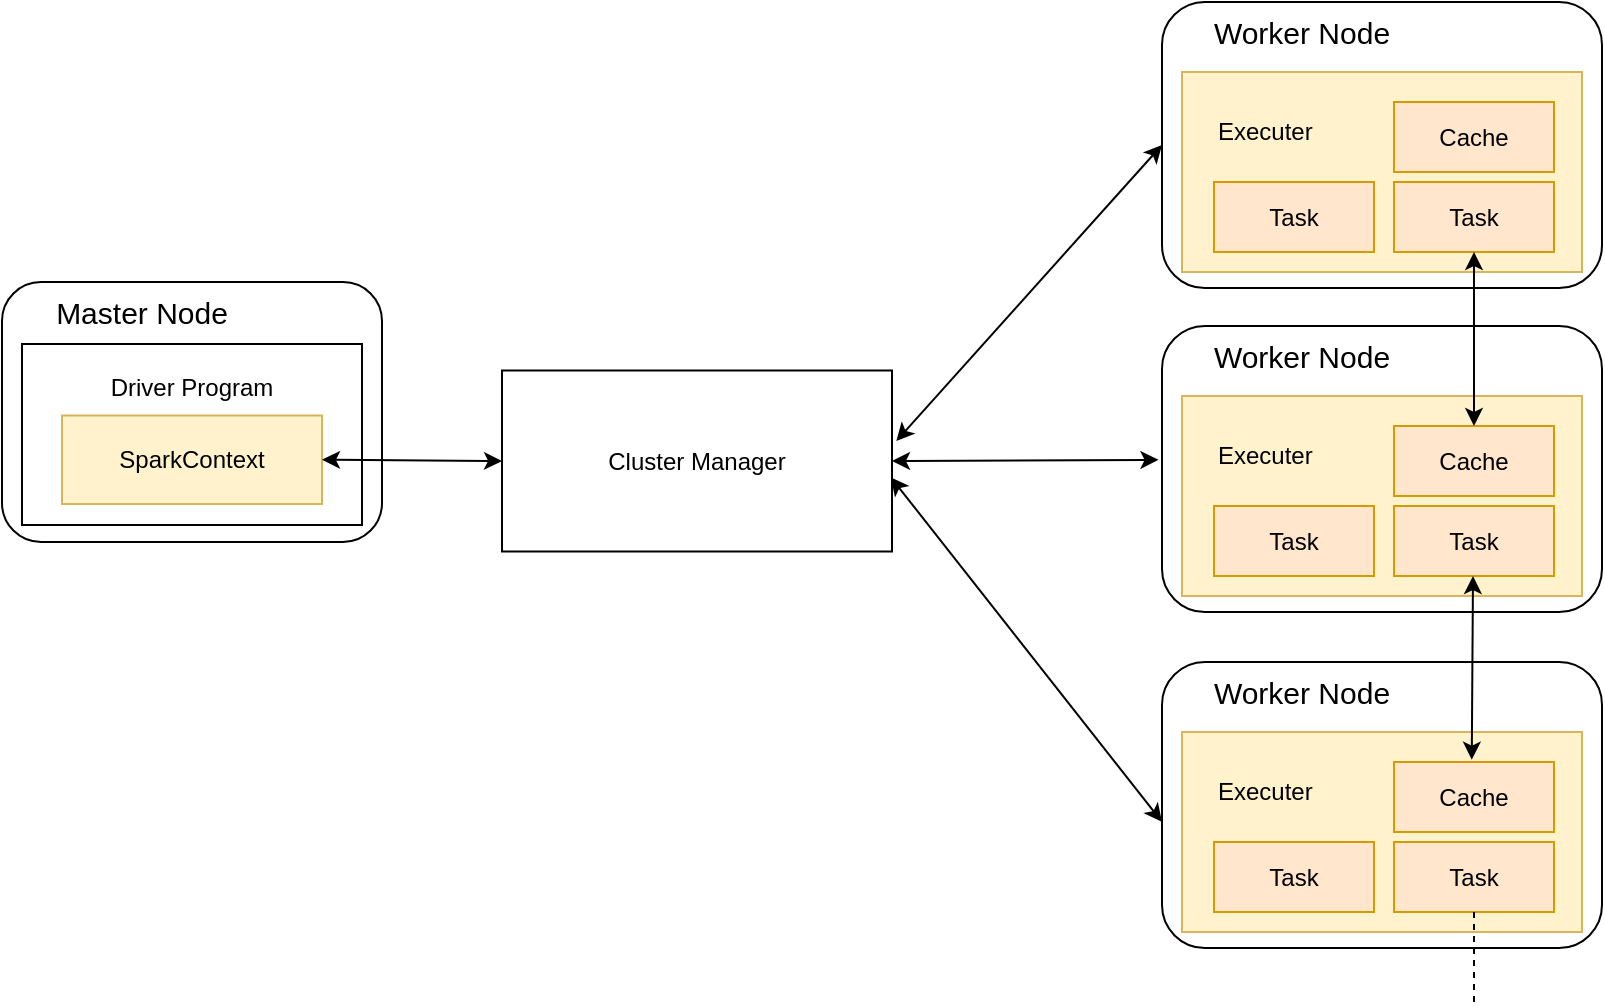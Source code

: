 <mxfile version="14.9.0" type="github">
  <diagram id="OWBz_421HDfszKowA1L1" name="Page-1">
    <mxGraphModel dx="981" dy="538" grid="1" gridSize="10" guides="1" tooltips="1" connect="1" arrows="1" fold="1" page="1" pageScale="1" pageWidth="1169" pageHeight="827" math="0" shadow="0">
      <root>
        <mxCell id="0" />
        <mxCell id="1" parent="0" />
        <mxCell id="sLByqqcnpTxG9ZY4OTXV-14" value="" style="rounded=1;whiteSpace=wrap;html=1;" vertex="1" parent="1">
          <mxGeometry x="140" y="320" width="190" height="130" as="geometry" />
        </mxCell>
        <mxCell id="PtJtEN2HEi5iotzQ8cYV-1" value="" style="rounded=1;whiteSpace=wrap;html=1;" parent="1" vertex="1">
          <mxGeometry x="720" y="180" width="220" height="143" as="geometry" />
        </mxCell>
        <mxCell id="PtJtEN2HEi5iotzQ8cYV-2" value="" style="rounded=0;whiteSpace=wrap;html=1;fillColor=#fff2cc;strokeColor=#d6b656;" parent="1" vertex="1">
          <mxGeometry x="730" y="215" width="200" height="100" as="geometry" />
        </mxCell>
        <mxCell id="PtJtEN2HEi5iotzQ8cYV-3" value="Cache" style="rounded=0;whiteSpace=wrap;html=1;fillColor=#ffe6cc;strokeColor=#d79b00;" parent="1" vertex="1">
          <mxGeometry x="836" y="230" width="80" height="35" as="geometry" />
        </mxCell>
        <mxCell id="PtJtEN2HEi5iotzQ8cYV-4" value="Task" style="rounded=0;whiteSpace=wrap;html=1;fillColor=#ffe6cc;strokeColor=#d79b00;" parent="1" vertex="1">
          <mxGeometry x="836" y="270" width="80" height="35" as="geometry" />
        </mxCell>
        <mxCell id="PtJtEN2HEi5iotzQ8cYV-5" value="Task" style="rounded=0;whiteSpace=wrap;html=1;fillColor=#ffe6cc;strokeColor=#d79b00;" parent="1" vertex="1">
          <mxGeometry x="746" y="270" width="80" height="35" as="geometry" />
        </mxCell>
        <mxCell id="PtJtEN2HEi5iotzQ8cYV-6" value="&lt;div align=&quot;left&quot;&gt;Executer&lt;/div&gt;" style="text;html=1;strokeColor=none;fillColor=none;align=left;verticalAlign=middle;whiteSpace=wrap;rounded=0;" parent="1" vertex="1">
          <mxGeometry x="746" y="230" width="74" height="30" as="geometry" />
        </mxCell>
        <mxCell id="PtJtEN2HEi5iotzQ8cYV-7" value="&lt;font style=&quot;font-size: 15px&quot;&gt;Worker Node&lt;/font&gt;" style="text;html=1;strokeColor=none;fillColor=none;align=center;verticalAlign=middle;whiteSpace=wrap;rounded=0;" parent="1" vertex="1">
          <mxGeometry x="730" y="180" width="120" height="30" as="geometry" />
        </mxCell>
        <mxCell id="PtJtEN2HEi5iotzQ8cYV-8" value="" style="rounded=1;whiteSpace=wrap;html=1;" parent="1" vertex="1">
          <mxGeometry x="720" y="342" width="220" height="143" as="geometry" />
        </mxCell>
        <mxCell id="PtJtEN2HEi5iotzQ8cYV-9" value="" style="rounded=0;whiteSpace=wrap;html=1;fillColor=#fff2cc;strokeColor=#d6b656;" parent="1" vertex="1">
          <mxGeometry x="730" y="377" width="200" height="100" as="geometry" />
        </mxCell>
        <mxCell id="PtJtEN2HEi5iotzQ8cYV-10" value="Cache" style="rounded=0;whiteSpace=wrap;html=1;fillColor=#ffe6cc;strokeColor=#d79b00;" parent="1" vertex="1">
          <mxGeometry x="836" y="392" width="80" height="35" as="geometry" />
        </mxCell>
        <mxCell id="PtJtEN2HEi5iotzQ8cYV-11" value="Task" style="rounded=0;whiteSpace=wrap;html=1;fillColor=#ffe6cc;strokeColor=#d79b00;" parent="1" vertex="1">
          <mxGeometry x="836" y="432" width="80" height="35" as="geometry" />
        </mxCell>
        <mxCell id="PtJtEN2HEi5iotzQ8cYV-12" value="Task" style="rounded=0;whiteSpace=wrap;html=1;fillColor=#ffe6cc;strokeColor=#d79b00;" parent="1" vertex="1">
          <mxGeometry x="746" y="432" width="80" height="35" as="geometry" />
        </mxCell>
        <mxCell id="PtJtEN2HEi5iotzQ8cYV-13" value="&lt;div align=&quot;left&quot;&gt;Executer&lt;/div&gt;" style="text;html=1;strokeColor=none;fillColor=none;align=left;verticalAlign=middle;whiteSpace=wrap;rounded=0;" parent="1" vertex="1">
          <mxGeometry x="746" y="392" width="74" height="30" as="geometry" />
        </mxCell>
        <mxCell id="PtJtEN2HEi5iotzQ8cYV-14" value="&lt;font style=&quot;font-size: 15px&quot;&gt;Worker Node&lt;/font&gt;" style="text;html=1;strokeColor=none;fillColor=none;align=center;verticalAlign=middle;whiteSpace=wrap;rounded=0;" parent="1" vertex="1">
          <mxGeometry x="730" y="342" width="120" height="30" as="geometry" />
        </mxCell>
        <mxCell id="PtJtEN2HEi5iotzQ8cYV-15" value="" style="rounded=1;whiteSpace=wrap;html=1;" parent="1" vertex="1">
          <mxGeometry x="720" y="510" width="220" height="143" as="geometry" />
        </mxCell>
        <mxCell id="PtJtEN2HEi5iotzQ8cYV-16" value="" style="rounded=0;whiteSpace=wrap;html=1;fillColor=#fff2cc;strokeColor=#d6b656;" parent="1" vertex="1">
          <mxGeometry x="730" y="545" width="200" height="100" as="geometry" />
        </mxCell>
        <mxCell id="PtJtEN2HEi5iotzQ8cYV-17" value="Cache" style="rounded=0;whiteSpace=wrap;html=1;fillColor=#ffe6cc;strokeColor=#d79b00;" parent="1" vertex="1">
          <mxGeometry x="836" y="560" width="80" height="35" as="geometry" />
        </mxCell>
        <mxCell id="PtJtEN2HEi5iotzQ8cYV-18" value="Task" style="rounded=0;whiteSpace=wrap;html=1;fillColor=#ffe6cc;strokeColor=#d79b00;" parent="1" vertex="1">
          <mxGeometry x="836" y="600" width="80" height="35" as="geometry" />
        </mxCell>
        <mxCell id="PtJtEN2HEi5iotzQ8cYV-19" value="Task" style="rounded=0;whiteSpace=wrap;html=1;fillColor=#ffe6cc;strokeColor=#d79b00;" parent="1" vertex="1">
          <mxGeometry x="746" y="600" width="80" height="35" as="geometry" />
        </mxCell>
        <mxCell id="PtJtEN2HEi5iotzQ8cYV-20" value="&lt;div align=&quot;left&quot;&gt;Executer&lt;/div&gt;" style="text;html=1;strokeColor=none;fillColor=none;align=left;verticalAlign=middle;whiteSpace=wrap;rounded=0;" parent="1" vertex="1">
          <mxGeometry x="746" y="560" width="74" height="30" as="geometry" />
        </mxCell>
        <mxCell id="PtJtEN2HEi5iotzQ8cYV-21" value="&lt;font style=&quot;font-size: 15px&quot;&gt;Worker Node&lt;/font&gt;" style="text;html=1;strokeColor=none;fillColor=none;align=center;verticalAlign=middle;whiteSpace=wrap;rounded=0;" parent="1" vertex="1">
          <mxGeometry x="730" y="510" width="120" height="30" as="geometry" />
        </mxCell>
        <mxCell id="PtJtEN2HEi5iotzQ8cYV-22" value="Cluster Manager" style="rounded=0;whiteSpace=wrap;html=1;" parent="1" vertex="1">
          <mxGeometry x="390" y="364.25" width="195" height="90.5" as="geometry" />
        </mxCell>
        <mxCell id="sLByqqcnpTxG9ZY4OTXV-1" value="" style="endArrow=classic;startArrow=classic;html=1;entryX=0.5;entryY=1;entryDx=0;entryDy=0;exitX=0.5;exitY=0;exitDx=0;exitDy=0;" edge="1" parent="1" source="PtJtEN2HEi5iotzQ8cYV-10" target="PtJtEN2HEi5iotzQ8cYV-4">
          <mxGeometry width="50" height="50" relative="1" as="geometry">
            <mxPoint x="990" y="372" as="sourcePoint" />
            <mxPoint x="1040" y="322" as="targetPoint" />
          </mxGeometry>
        </mxCell>
        <mxCell id="sLByqqcnpTxG9ZY4OTXV-2" value="" style="endArrow=classic;startArrow=classic;html=1;entryX=0.5;entryY=1;entryDx=0;entryDy=0;exitX=0.486;exitY=-0.033;exitDx=0;exitDy=0;exitPerimeter=0;" edge="1" parent="1" source="PtJtEN2HEi5iotzQ8cYV-17">
          <mxGeometry width="50" height="50" relative="1" as="geometry">
            <mxPoint x="875.5" y="554" as="sourcePoint" />
            <mxPoint x="875.5" y="467" as="targetPoint" />
          </mxGeometry>
        </mxCell>
        <mxCell id="sLByqqcnpTxG9ZY4OTXV-4" value="" style="endArrow=none;dashed=1;html=1;" edge="1" parent="1" target="PtJtEN2HEi5iotzQ8cYV-18">
          <mxGeometry width="50" height="50" relative="1" as="geometry">
            <mxPoint x="876" y="680" as="sourcePoint" />
            <mxPoint x="890" y="690" as="targetPoint" />
          </mxGeometry>
        </mxCell>
        <mxCell id="sLByqqcnpTxG9ZY4OTXV-5" value="" style="endArrow=classic;startArrow=classic;html=1;exitX=1.011;exitY=0.39;exitDx=0;exitDy=0;entryX=0;entryY=0.5;entryDx=0;entryDy=0;exitPerimeter=0;" edge="1" parent="1" source="PtJtEN2HEi5iotzQ8cYV-22" target="PtJtEN2HEi5iotzQ8cYV-1">
          <mxGeometry width="50" height="50" relative="1" as="geometry">
            <mxPoint x="620" y="290" as="sourcePoint" />
            <mxPoint x="670" y="240" as="targetPoint" />
          </mxGeometry>
        </mxCell>
        <mxCell id="sLByqqcnpTxG9ZY4OTXV-6" value="" style="endArrow=classic;startArrow=classic;html=1;exitX=1;exitY=0.5;exitDx=0;exitDy=0;entryX=-0.008;entryY=0.468;entryDx=0;entryDy=0;entryPerimeter=0;" edge="1" parent="1" source="PtJtEN2HEi5iotzQ8cYV-22" target="PtJtEN2HEi5iotzQ8cYV-8">
          <mxGeometry width="50" height="50" relative="1" as="geometry">
            <mxPoint x="605" y="417" as="sourcePoint" />
            <mxPoint x="730" y="261.5" as="targetPoint" />
          </mxGeometry>
        </mxCell>
        <mxCell id="sLByqqcnpTxG9ZY4OTXV-7" value="" style="endArrow=classic;startArrow=classic;html=1;exitX=0.997;exitY=0.59;exitDx=0;exitDy=0;entryX=0;entryY=0.559;entryDx=0;entryDy=0;entryPerimeter=0;exitPerimeter=0;" edge="1" parent="1" source="PtJtEN2HEi5iotzQ8cYV-22" target="PtJtEN2HEi5iotzQ8cYV-15">
          <mxGeometry width="50" height="50" relative="1" as="geometry">
            <mxPoint x="560" y="530.58" as="sourcePoint" />
            <mxPoint x="683.24" y="530.004" as="targetPoint" />
          </mxGeometry>
        </mxCell>
        <mxCell id="sLByqqcnpTxG9ZY4OTXV-8" value="" style="rounded=0;whiteSpace=wrap;html=1;" vertex="1" parent="1">
          <mxGeometry x="150" y="351" width="170" height="90.5" as="geometry" />
        </mxCell>
        <mxCell id="sLByqqcnpTxG9ZY4OTXV-9" value="Driver Program" style="text;html=1;strokeColor=none;fillColor=none;align=center;verticalAlign=middle;whiteSpace=wrap;rounded=0;" vertex="1" parent="1">
          <mxGeometry x="170" y="358.75" width="130" height="28" as="geometry" />
        </mxCell>
        <mxCell id="sLByqqcnpTxG9ZY4OTXV-10" value="SparkContext" style="rounded=0;whiteSpace=wrap;html=1;fillColor=#fff2cc;strokeColor=#d6b656;" vertex="1" parent="1">
          <mxGeometry x="170" y="386.75" width="130" height="44.25" as="geometry" />
        </mxCell>
        <mxCell id="sLByqqcnpTxG9ZY4OTXV-13" value="" style="endArrow=classic;startArrow=classic;html=1;entryX=0;entryY=0.5;entryDx=0;entryDy=0;exitX=1;exitY=0.5;exitDx=0;exitDy=0;" edge="1" parent="1" source="sLByqqcnpTxG9ZY4OTXV-10" target="PtJtEN2HEi5iotzQ8cYV-22">
          <mxGeometry width="50" height="50" relative="1" as="geometry">
            <mxPoint x="340" y="320" as="sourcePoint" />
            <mxPoint x="390" y="270" as="targetPoint" />
          </mxGeometry>
        </mxCell>
        <mxCell id="sLByqqcnpTxG9ZY4OTXV-16" value="&lt;font style=&quot;font-size: 15px&quot;&gt;Master Node&lt;/font&gt;" style="text;html=1;strokeColor=none;fillColor=none;align=center;verticalAlign=middle;whiteSpace=wrap;rounded=0;" vertex="1" parent="1">
          <mxGeometry x="150" y="320" width="120" height="30" as="geometry" />
        </mxCell>
      </root>
    </mxGraphModel>
  </diagram>
</mxfile>
